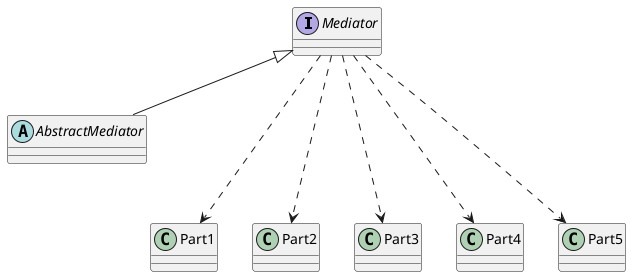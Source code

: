 @startuml

interface Mediator
abstract class AbstractMediator
class Part1
class Part2
class Part3
class Part4
class Part5

Mediator <|-- AbstractMediator

Mediator --.> Part1
Mediator --.> Part2
Mediator --.> Part3
Mediator --.> Part4
Mediator --.> Part5

@enduml